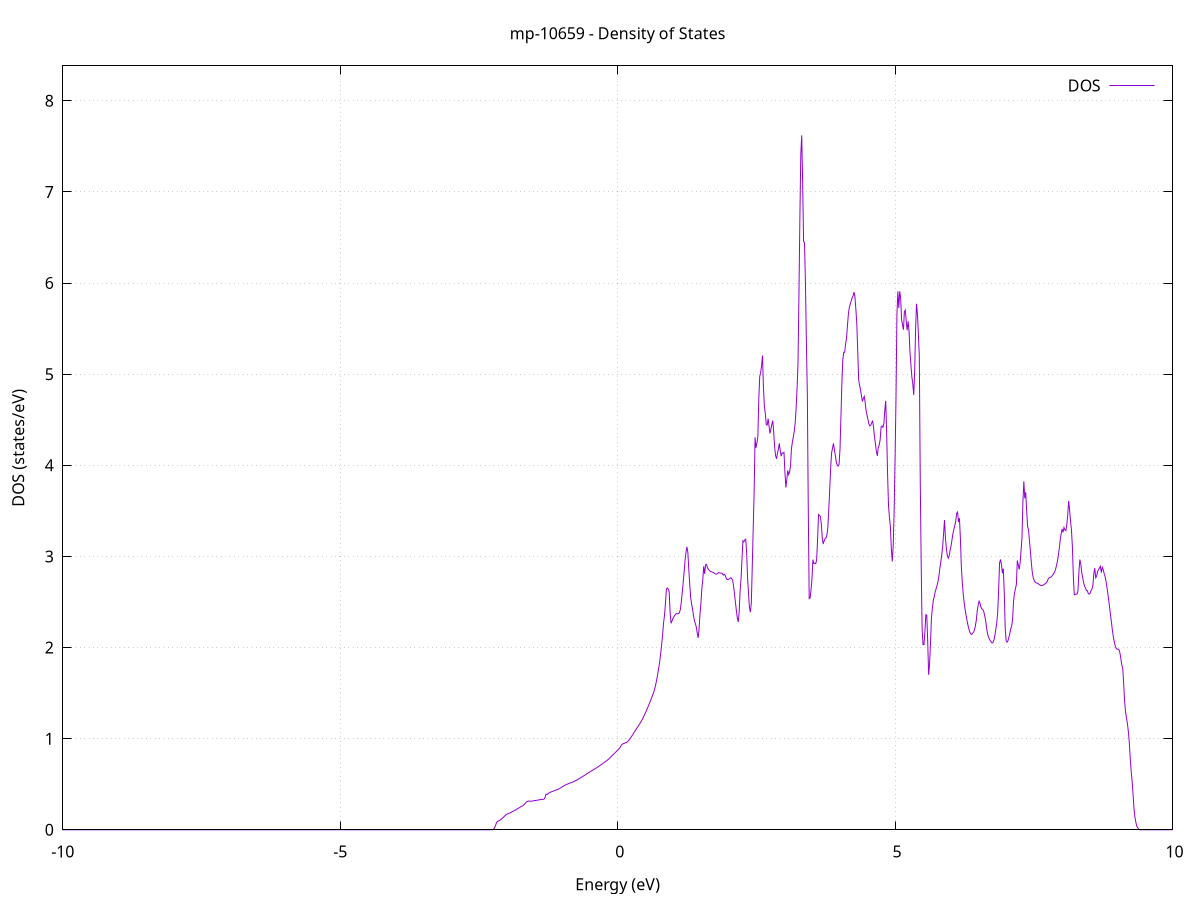 set title 'mp-10659 - Density of States'
set xlabel 'Energy (eV)'
set ylabel 'DOS (states/eV)'
set grid
set xrange [-10:10]
set yrange [0:8.383]
set xzeroaxis lt -1
set terminal png size 800,600
set output 'mp-10659_dos_gnuplot.png'
plot '-' using 1:2 with lines title 'DOS'
-22.704600 0.000000
-22.687700 0.000000
-22.670900 0.000000
-22.654100 0.000000
-22.637300 0.000000
-22.620400 0.000000
-22.603600 0.000000
-22.586800 0.000000
-22.570000 0.000000
-22.553200 0.000000
-22.536300 0.000000
-22.519500 0.000000
-22.502700 0.000000
-22.485900 0.000000
-22.469100 0.000000
-22.452200 0.000000
-22.435400 0.000000
-22.418600 0.000000
-22.401800 0.000000
-22.385000 0.000000
-22.368100 0.000000
-22.351300 0.000000
-22.334500 0.000000
-22.317700 0.000000
-22.300800 0.000000
-22.284000 0.000000
-22.267200 0.000000
-22.250400 0.000000
-22.233600 0.000000
-22.216700 0.000000
-22.199900 0.000000
-22.183100 0.000000
-22.166300 0.000000
-22.149500 0.000000
-22.132600 0.000000
-22.115800 0.000000
-22.099000 0.000000
-22.082200 0.000000
-22.065400 0.000000
-22.048500 0.000000
-22.031700 0.000000
-22.014900 0.000000
-21.998100 0.000000
-21.981200 0.000000
-21.964400 0.000000
-21.947600 0.000000
-21.930800 0.000000
-21.914000 0.000000
-21.897100 0.000000
-21.880300 0.000000
-21.863500 0.000000
-21.846700 0.000000
-21.829900 0.000000
-21.813000 0.000000
-21.796200 0.000000
-21.779400 0.000000
-21.762600 0.000000
-21.745800 0.000000
-21.728900 0.000000
-21.712100 0.000000
-21.695300 0.000000
-21.678500 0.000000
-21.661600 0.000000
-21.644800 0.000000
-21.628000 0.000000
-21.611200 0.000000
-21.594400 0.000000
-21.577500 0.000000
-21.560700 0.000000
-21.543900 0.000000
-21.527100 0.000000
-21.510300 0.000000
-21.493400 0.000000
-21.476600 0.000000
-21.459800 0.000000
-21.443000 0.000000
-21.426200 0.000000
-21.409300 0.000000
-21.392500 0.000000
-21.375700 0.000000
-21.358900 0.000000
-21.342000 0.000000
-21.325200 0.000000
-21.308400 0.000000
-21.291600 0.000000
-21.274800 0.000000
-21.257900 0.000000
-21.241100 0.000000
-21.224300 0.000000
-21.207500 0.000000
-21.190700 0.000000
-21.173800 0.357300
-21.157000 3.371600
-21.140200 6.702800
-21.123400 11.773200
-21.106600 17.689800
-21.089700 22.082100
-21.072900 28.448800
-21.056100 35.958400
-21.039300 38.670100
-21.022400 32.062000
-21.005600 21.307000
-20.988800 30.792800
-20.972000 21.198800
-20.955200 13.235800
-20.938300 9.719000
-20.921500 13.264800
-20.904700 16.177000
-20.887900 20.082300
-20.871100 20.169100
-20.854200 21.416100
-20.837400 24.095300
-20.820600 23.002900
-20.803800 25.932500
-20.787000 26.473100
-20.770100 38.583500
-20.753300 40.820900
-20.736500 37.355100
-20.719700 32.148700
-20.702900 40.746800
-20.686000 44.565400
-20.669200 52.755600
-20.652400 63.866700
-20.635600 56.797100
-20.618700 54.486300
-20.601900 40.207600
-20.585100 30.182500
-20.568300 20.357700
-20.551500 17.210800
-20.534600 7.708500
-20.517800 0.000200
-20.501000 0.000000
-20.484200 0.000000
-20.467400 0.000000
-20.450500 0.000000
-20.433700 0.000000
-20.416900 0.000000
-20.400100 0.000000
-20.383300 0.000000
-20.366400 0.000000
-20.349600 0.000000
-20.332800 0.000000
-20.316000 0.000000
-20.299100 0.000000
-20.282300 0.000000
-20.265500 0.000000
-20.248700 0.000000
-20.231900 0.000000
-20.215000 0.000000
-20.198200 0.000000
-20.181400 0.000000
-20.164600 0.000000
-20.147800 0.000000
-20.130900 0.000000
-20.114100 0.000000
-20.097300 0.000000
-20.080500 0.000000
-20.063700 0.000000
-20.046800 0.000000
-20.030000 0.000000
-20.013200 0.000000
-19.996400 0.000000
-19.979500 0.000000
-19.962700 0.000000
-19.945900 0.000000
-19.929100 0.000000
-19.912300 0.000000
-19.895400 0.000000
-19.878600 0.000000
-19.861800 0.000000
-19.845000 0.000000
-19.828200 0.000000
-19.811300 0.000000
-19.794500 0.000000
-19.777700 0.000000
-19.760900 0.000000
-19.744100 0.000000
-19.727200 0.000000
-19.710400 0.000000
-19.693600 0.000000
-19.676800 0.000000
-19.659900 0.000000
-19.643100 0.000000
-19.626300 0.000000
-19.609500 0.000000
-19.592700 0.000000
-19.575800 0.000000
-19.559000 0.000000
-19.542200 0.000000
-19.525400 0.000000
-19.508600 0.000000
-19.491700 0.000000
-19.474900 0.000000
-19.458100 0.000000
-19.441300 0.000000
-19.424500 0.000000
-19.407600 0.000000
-19.390800 0.000000
-19.374000 0.000000
-19.357200 0.000000
-19.340300 0.000000
-19.323500 0.000000
-19.306700 0.000000
-19.289900 0.000000
-19.273100 0.000000
-19.256200 0.000000
-19.239400 0.000000
-19.222600 0.000000
-19.205800 0.000000
-19.189000 0.000000
-19.172100 0.000000
-19.155300 0.000000
-19.138500 0.000000
-19.121700 0.000000
-19.104900 0.000000
-19.088000 0.000000
-19.071200 0.000000
-19.054400 0.000000
-19.037600 0.000000
-19.020700 0.000000
-19.003900 0.000000
-18.987100 0.000000
-18.970300 0.000000
-18.953500 0.000000
-18.936600 0.000000
-18.919800 0.000000
-18.903000 0.000000
-18.886200 0.000000
-18.869400 0.000000
-18.852500 0.000000
-18.835700 0.000000
-18.818900 0.000000
-18.802100 0.000000
-18.785300 0.000000
-18.768400 0.000000
-18.751600 0.000000
-18.734800 0.000000
-18.718000 0.000000
-18.701200 0.000000
-18.684300 0.000000
-18.667500 0.000000
-18.650700 0.000000
-18.633900 0.000000
-18.617000 0.000000
-18.600200 0.000000
-18.583400 0.000000
-18.566600 0.000000
-18.549800 0.000000
-18.532900 0.000000
-18.516100 0.000000
-18.499300 0.000000
-18.482500 0.000000
-18.465700 0.000000
-18.448800 0.000000
-18.432000 0.000000
-18.415200 0.000000
-18.398400 0.000000
-18.381600 0.000000
-18.364700 0.000000
-18.347900 0.000000
-18.331100 0.000000
-18.314300 0.000000
-18.297400 0.000000
-18.280600 0.000000
-18.263800 0.000000
-18.247000 0.000000
-18.230200 0.000000
-18.213300 0.000000
-18.196500 0.000000
-18.179700 0.000000
-18.162900 0.000000
-18.146100 0.000000
-18.129200 0.000000
-18.112400 0.000000
-18.095600 0.000000
-18.078800 0.000000
-18.062000 0.000000
-18.045100 0.000000
-18.028300 0.000000
-18.011500 0.000000
-17.994700 0.000000
-17.977800 0.000000
-17.961000 0.000000
-17.944200 0.000000
-17.927400 0.000000
-17.910600 0.000000
-17.893700 0.000000
-17.876900 0.000000
-17.860100 0.000000
-17.843300 0.000000
-17.826500 0.000000
-17.809600 0.000000
-17.792800 0.000000
-17.776000 0.000000
-17.759200 0.000000
-17.742400 0.000000
-17.725500 0.000000
-17.708700 0.000000
-17.691900 0.000000
-17.675100 0.000000
-17.658200 0.000000
-17.641400 0.000000
-17.624600 0.000000
-17.607800 0.000000
-17.591000 0.000000
-17.574100 0.000000
-17.557300 0.000000
-17.540500 0.000000
-17.523700 0.000000
-17.506900 0.000000
-17.490000 0.000000
-17.473200 0.000000
-17.456400 0.000000
-17.439600 0.000000
-17.422800 0.000000
-17.405900 0.000000
-17.389100 0.000000
-17.372300 0.000000
-17.355500 0.000000
-17.338600 0.000000
-17.321800 0.000000
-17.305000 0.000000
-17.288200 0.000000
-17.271400 0.000000
-17.254500 0.000000
-17.237700 0.000000
-17.220900 0.000000
-17.204100 0.000000
-17.187300 0.000000
-17.170400 0.000000
-17.153600 0.000000
-17.136800 0.000000
-17.120000 0.000000
-17.103200 0.000000
-17.086300 0.000000
-17.069500 0.000000
-17.052700 0.000000
-17.035900 0.000000
-17.019000 0.000000
-17.002200 0.000000
-16.985400 0.000000
-16.968600 0.000000
-16.951800 0.000000
-16.934900 0.000000
-16.918100 0.000000
-16.901300 0.000000
-16.884500 0.000000
-16.867700 0.000000
-16.850800 0.000000
-16.834000 0.000000
-16.817200 0.000000
-16.800400 0.000000
-16.783600 0.000000
-16.766700 0.000000
-16.749900 0.000000
-16.733100 0.000000
-16.716300 0.000000
-16.699500 0.000000
-16.682600 0.000000
-16.665800 0.000000
-16.649000 0.000000
-16.632200 0.000000
-16.615300 0.000000
-16.598500 0.000000
-16.581700 0.000000
-16.564900 0.000000
-16.548100 0.000000
-16.531200 0.000000
-16.514400 0.000000
-16.497600 0.000000
-16.480800 0.000000
-16.464000 0.000000
-16.447100 0.000000
-16.430300 0.000000
-16.413500 0.000000
-16.396700 0.000000
-16.379900 0.000000
-16.363000 0.000000
-16.346200 0.000000
-16.329400 0.000000
-16.312600 0.000000
-16.295700 0.000000
-16.278900 0.000000
-16.262100 0.000000
-16.245300 0.000000
-16.228500 0.000000
-16.211600 0.000000
-16.194800 0.000000
-16.178000 0.000000
-16.161200 0.000000
-16.144400 0.000000
-16.127500 0.000000
-16.110700 0.000000
-16.093900 0.000000
-16.077100 0.000000
-16.060300 0.000000
-16.043400 0.000000
-16.026600 0.000000
-16.009800 0.000000
-15.993000 0.000000
-15.976100 0.000000
-15.959300 0.000000
-15.942500 0.000000
-15.925700 0.000000
-15.908900 0.000000
-15.892000 0.000000
-15.875200 0.000000
-15.858400 0.000000
-15.841600 0.000000
-15.824800 0.000000
-15.807900 0.000000
-15.791100 0.000000
-15.774300 0.000000
-15.757500 0.000000
-15.740700 0.000000
-15.723800 0.000000
-15.707000 0.000000
-15.690200 0.000000
-15.673400 0.000000
-15.656500 0.000000
-15.639700 0.000000
-15.622900 0.000000
-15.606100 0.000000
-15.589300 0.000000
-15.572400 0.000000
-15.555600 0.000000
-15.538800 0.000000
-15.522000 0.000000
-15.505200 0.000000
-15.488300 0.000000
-15.471500 0.000000
-15.454700 0.000000
-15.437900 0.000000
-15.421100 0.000000
-15.404200 0.000000
-15.387400 0.000000
-15.370600 0.000000
-15.353800 0.000000
-15.336900 0.000000
-15.320100 0.000000
-15.303300 0.000000
-15.286500 0.000000
-15.269700 0.000000
-15.252800 0.000000
-15.236000 0.000000
-15.219200 0.000000
-15.202400 0.000000
-15.185600 0.000000
-15.168700 0.000000
-15.151900 0.000000
-15.135100 0.000000
-15.118300 0.000000
-15.101500 0.000000
-15.084600 0.000000
-15.067800 0.000000
-15.051000 0.000000
-15.034200 0.000000
-15.017300 0.000000
-15.000500 0.000000
-14.983700 0.000000
-14.966900 0.000000
-14.950100 0.000000
-14.933200 0.000000
-14.916400 0.000000
-14.899600 0.000000
-14.882800 0.000000
-14.866000 0.000000
-14.849100 0.000000
-14.832300 0.000000
-14.815500 0.000000
-14.798700 0.000000
-14.781900 0.000000
-14.765000 0.000000
-14.748200 0.000000
-14.731400 0.000000
-14.714600 0.000000
-14.697800 0.000000
-14.680900 0.000000
-14.664100 0.000000
-14.647300 0.000000
-14.630500 0.000000
-14.613600 0.000000
-14.596800 0.000000
-14.580000 0.000000
-14.563200 0.000000
-14.546400 0.000000
-14.529500 0.000000
-14.512700 0.000000
-14.495900 0.000000
-14.479100 0.000000
-14.462300 0.000000
-14.445400 0.000000
-14.428600 0.000000
-14.411800 0.000000
-14.395000 0.000000
-14.378200 0.000000
-14.361300 0.000000
-14.344500 0.000000
-14.327700 0.000000
-14.310900 0.000000
-14.294000 0.000000
-14.277200 0.000000
-14.260400 0.000000
-14.243600 0.000000
-14.226800 0.000000
-14.209900 0.000000
-14.193100 0.000000
-14.176300 0.000000
-14.159500 0.000000
-14.142700 0.000000
-14.125800 0.000000
-14.109000 0.000000
-14.092200 0.000000
-14.075400 0.000000
-14.058600 0.000000
-14.041700 0.000000
-14.024900 0.000000
-14.008100 0.000000
-13.991300 0.000000
-13.974400 0.000000
-13.957600 0.000000
-13.940800 0.000000
-13.924000 0.000000
-13.907200 0.000000
-13.890300 0.000000
-13.873500 0.000000
-13.856700 0.000000
-13.839900 0.000000
-13.823100 0.000000
-13.806200 0.000000
-13.789400 0.000000
-13.772600 0.000000
-13.755800 0.000000
-13.739000 0.000000
-13.722100 0.000000
-13.705300 0.000000
-13.688500 0.000000
-13.671700 0.000000
-13.654800 0.000000
-13.638000 0.000000
-13.621200 0.000000
-13.604400 0.000000
-13.587600 0.000000
-13.570700 0.000000
-13.553900 0.000000
-13.537100 0.000000
-13.520300 0.000000
-13.503500 0.000000
-13.486600 0.000000
-13.469800 0.000000
-13.453000 0.000000
-13.436200 0.000000
-13.419400 0.000000
-13.402500 0.000000
-13.385700 0.000000
-13.368900 0.000000
-13.352100 0.000000
-13.335200 0.000000
-13.318400 0.000000
-13.301600 0.000000
-13.284800 0.000000
-13.268000 0.000000
-13.251100 0.000000
-13.234300 0.000000
-13.217500 0.000000
-13.200700 0.000000
-13.183900 0.000000
-13.167000 0.000000
-13.150200 0.000000
-13.133400 0.000000
-13.116600 0.000000
-13.099800 0.000000
-13.082900 0.000000
-13.066100 0.000000
-13.049300 0.000000
-13.032500 0.000000
-13.015600 0.000000
-12.998800 0.000000
-12.982000 0.000000
-12.965200 0.000000
-12.948400 0.000000
-12.931500 0.000000
-12.914700 0.000000
-12.897900 0.000000
-12.881100 0.000000
-12.864300 0.000000
-12.847400 0.000000
-12.830600 0.000000
-12.813800 0.000000
-12.797000 0.000000
-12.780200 0.000000
-12.763300 0.000000
-12.746500 0.000000
-12.729700 0.000000
-12.712900 0.000000
-12.696100 0.000000
-12.679200 0.000000
-12.662400 0.000000
-12.645600 0.000000
-12.628800 0.000000
-12.611900 0.000000
-12.595100 0.000000
-12.578300 0.000000
-12.561500 0.000000
-12.544700 0.000000
-12.527800 0.000000
-12.511000 0.000000
-12.494200 0.000000
-12.477400 0.000000
-12.460600 0.000000
-12.443700 0.000000
-12.426900 0.000000
-12.410100 0.000000
-12.393300 0.000000
-12.376500 0.000000
-12.359600 0.000000
-12.342800 0.000000
-12.326000 0.000000
-12.309200 0.000000
-12.292300 0.000000
-12.275500 0.000000
-12.258700 0.000000
-12.241900 0.000000
-12.225100 0.000000
-12.208200 0.000000
-12.191400 0.000000
-12.174600 0.000000
-12.157800 0.000000
-12.141000 0.000000
-12.124100 0.000000
-12.107300 0.000000
-12.090500 0.000000
-12.073700 0.000000
-12.056900 0.000000
-12.040000 0.000000
-12.023200 0.000000
-12.006400 0.000000
-11.989600 0.000000
-11.972700 0.000000
-11.955900 0.000000
-11.939100 0.000000
-11.922300 0.000000
-11.905500 0.000000
-11.888600 0.000000
-11.871800 0.000000
-11.855000 0.000000
-11.838200 0.000000
-11.821400 0.000000
-11.804500 0.000000
-11.787700 0.000000
-11.770900 0.000000
-11.754100 0.000000
-11.737300 0.000000
-11.720400 0.000000
-11.703600 0.000000
-11.686800 0.000000
-11.670000 0.000000
-11.653100 0.000000
-11.636300 0.000000
-11.619500 0.000000
-11.602700 0.000000
-11.585900 0.000000
-11.569000 0.000000
-11.552200 0.000000
-11.535400 0.000000
-11.518600 0.000000
-11.501800 0.000000
-11.484900 0.000000
-11.468100 0.000000
-11.451300 0.000000
-11.434500 0.000000
-11.417700 0.000000
-11.400800 0.000000
-11.384000 0.000000
-11.367200 0.000000
-11.350400 0.000000
-11.333500 0.000000
-11.316700 0.000000
-11.299900 0.000000
-11.283100 0.000000
-11.266300 0.000000
-11.249400 0.000000
-11.232600 0.000000
-11.215800 0.000000
-11.199000 0.000000
-11.182200 0.000000
-11.165300 0.000000
-11.148500 0.000000
-11.131700 0.000000
-11.114900 0.000000
-11.098100 0.000000
-11.081200 0.000000
-11.064400 0.000000
-11.047600 0.000000
-11.030800 0.000000
-11.013900 0.000000
-10.997100 0.000000
-10.980300 0.000000
-10.963500 0.000000
-10.946700 0.000000
-10.929800 0.000000
-10.913000 0.000000
-10.896200 0.000000
-10.879400 0.000000
-10.862600 0.000000
-10.845700 0.000000
-10.828900 0.000000
-10.812100 0.000000
-10.795300 0.000000
-10.778500 0.000000
-10.761600 0.000000
-10.744800 0.000000
-10.728000 0.000000
-10.711200 0.000000
-10.694400 0.000000
-10.677500 0.000000
-10.660700 0.000000
-10.643900 0.000000
-10.627100 0.000000
-10.610200 0.000000
-10.593400 0.000000
-10.576600 0.000000
-10.559800 0.000000
-10.543000 0.000000
-10.526100 0.000000
-10.509300 0.000000
-10.492500 0.000000
-10.475700 0.000000
-10.458900 0.000000
-10.442000 0.000000
-10.425200 0.000000
-10.408400 0.000000
-10.391600 0.000000
-10.374800 0.000000
-10.357900 0.000000
-10.341100 0.000000
-10.324300 0.000000
-10.307500 0.000000
-10.290600 0.000000
-10.273800 0.000000
-10.257000 0.000000
-10.240200 0.000000
-10.223400 0.000000
-10.206500 0.000000
-10.189700 0.000000
-10.172900 0.000000
-10.156100 0.000000
-10.139300 0.000000
-10.122400 0.000000
-10.105600 0.000000
-10.088800 0.000000
-10.072000 0.000000
-10.055200 0.000000
-10.038300 0.000000
-10.021500 0.000000
-10.004700 0.000000
-9.987900 0.000000
-9.971000 0.000000
-9.954200 0.000000
-9.937400 0.000000
-9.920600 0.000000
-9.903800 0.000000
-9.886900 0.000000
-9.870100 0.000000
-9.853300 0.000000
-9.836500 0.000000
-9.819700 0.000000
-9.802800 0.000000
-9.786000 0.000000
-9.769200 0.000000
-9.752400 0.000000
-9.735600 0.000000
-9.718700 0.000000
-9.701900 0.000000
-9.685100 0.000000
-9.668300 0.000000
-9.651400 0.000000
-9.634600 0.000000
-9.617800 0.000000
-9.601000 0.000000
-9.584200 0.000000
-9.567300 0.000000
-9.550500 0.000000
-9.533700 0.000000
-9.516900 0.000000
-9.500100 0.000000
-9.483200 0.000000
-9.466400 0.000000
-9.449600 0.000000
-9.432800 0.000000
-9.416000 0.000000
-9.399100 0.000000
-9.382300 0.000000
-9.365500 0.000000
-9.348700 0.000000
-9.331800 0.000000
-9.315000 0.000000
-9.298200 0.000000
-9.281400 0.000000
-9.264600 0.000000
-9.247700 0.000000
-9.230900 0.000000
-9.214100 0.000000
-9.197300 0.000000
-9.180500 0.000000
-9.163600 0.000000
-9.146800 0.000000
-9.130000 0.000000
-9.113200 0.000000
-9.096400 0.000000
-9.079500 0.000000
-9.062700 0.000000
-9.045900 0.000000
-9.029100 0.000000
-9.012200 0.000000
-8.995400 0.000000
-8.978600 0.000000
-8.961800 0.000000
-8.945000 0.000000
-8.928100 0.000000
-8.911300 0.000000
-8.894500 0.000000
-8.877700 0.000000
-8.860900 0.000000
-8.844000 0.000000
-8.827200 0.000000
-8.810400 0.000000
-8.793600 0.000000
-8.776800 0.000000
-8.759900 0.000000
-8.743100 0.000000
-8.726300 0.000000
-8.709500 0.000000
-8.692700 0.000000
-8.675800 0.000000
-8.659000 0.000000
-8.642200 0.000000
-8.625400 0.000000
-8.608500 0.000000
-8.591700 0.000000
-8.574900 0.000000
-8.558100 0.000000
-8.541300 0.000000
-8.524400 0.000000
-8.507600 0.000000
-8.490800 0.000000
-8.474000 0.000000
-8.457200 0.000000
-8.440300 0.000000
-8.423500 0.000000
-8.406700 0.000000
-8.389900 0.000000
-8.373100 0.000000
-8.356200 0.000000
-8.339400 0.000000
-8.322600 0.000000
-8.305800 0.000000
-8.288900 0.000000
-8.272100 0.000000
-8.255300 0.000000
-8.238500 0.000000
-8.221700 0.000000
-8.204800 0.000000
-8.188000 0.000000
-8.171200 0.000000
-8.154400 0.000000
-8.137600 0.000000
-8.120700 0.000000
-8.103900 0.000000
-8.087100 0.000000
-8.070300 0.000000
-8.053500 0.000000
-8.036600 0.000000
-8.019800 0.000000
-8.003000 0.000000
-7.986200 0.000000
-7.969300 0.000000
-7.952500 0.000000
-7.935700 0.000000
-7.918900 0.000000
-7.902100 0.000000
-7.885200 0.000000
-7.868400 0.000000
-7.851600 0.000000
-7.834800 0.000000
-7.818000 0.000000
-7.801100 0.000000
-7.784300 0.000000
-7.767500 0.000000
-7.750700 0.000000
-7.733900 0.000000
-7.717000 0.000000
-7.700200 0.000000
-7.683400 0.000000
-7.666600 0.000000
-7.649700 0.000000
-7.632900 0.000000
-7.616100 0.000000
-7.599300 0.000000
-7.582500 0.000000
-7.565600 0.000000
-7.548800 0.000000
-7.532000 0.000000
-7.515200 0.000000
-7.498400 0.000000
-7.481500 0.000000
-7.464700 0.000000
-7.447900 0.000000
-7.431100 0.000000
-7.414300 0.000000
-7.397400 0.000000
-7.380600 0.000000
-7.363800 0.000000
-7.347000 0.000000
-7.330100 0.000000
-7.313300 0.000000
-7.296500 0.000000
-7.279700 0.000000
-7.262900 0.000000
-7.246000 0.000000
-7.229200 0.000000
-7.212400 0.000000
-7.195600 0.000000
-7.178800 0.000000
-7.161900 0.000000
-7.145100 0.000000
-7.128300 0.000000
-7.111500 0.000000
-7.094700 0.000000
-7.077800 0.000000
-7.061000 0.000000
-7.044200 0.000000
-7.027400 0.000000
-7.010500 0.000000
-6.993700 0.000000
-6.976900 0.000000
-6.960100 0.000000
-6.943300 0.000000
-6.926400 0.000000
-6.909600 0.000000
-6.892800 0.000000
-6.876000 0.000000
-6.859200 0.000000
-6.842300 0.000000
-6.825500 0.000000
-6.808700 0.000000
-6.791900 0.000000
-6.775100 0.000000
-6.758200 0.000000
-6.741400 0.000000
-6.724600 0.000000
-6.707800 0.000000
-6.691000 0.000000
-6.674100 0.000000
-6.657300 0.000000
-6.640500 0.000000
-6.623700 0.000000
-6.606800 0.000000
-6.590000 0.000000
-6.573200 0.000000
-6.556400 0.000000
-6.539600 0.000000
-6.522700 0.000000
-6.505900 0.000000
-6.489100 0.000000
-6.472300 0.000000
-6.455500 0.000000
-6.438600 0.000000
-6.421800 0.000000
-6.405000 0.000000
-6.388200 0.000000
-6.371400 0.000000
-6.354500 0.000000
-6.337700 0.000000
-6.320900 0.000000
-6.304100 0.000000
-6.287200 0.000000
-6.270400 0.000000
-6.253600 0.000000
-6.236800 0.000000
-6.220000 0.000000
-6.203100 0.000000
-6.186300 0.000000
-6.169500 0.000000
-6.152700 0.000000
-6.135900 0.000000
-6.119000 0.000000
-6.102200 0.000000
-6.085400 0.000000
-6.068600 0.000000
-6.051800 0.000000
-6.034900 0.000000
-6.018100 0.000000
-6.001300 0.000000
-5.984500 0.000000
-5.967600 0.000000
-5.950800 0.000000
-5.934000 0.000000
-5.917200 0.000000
-5.900400 0.000000
-5.883500 0.000000
-5.866700 0.000000
-5.849900 0.000000
-5.833100 0.000000
-5.816300 0.000000
-5.799400 0.000000
-5.782600 0.000000
-5.765800 0.000000
-5.749000 0.000000
-5.732200 0.000000
-5.715300 0.000000
-5.698500 0.000000
-5.681700 0.000000
-5.664900 0.000000
-5.648000 0.000000
-5.631200 0.000000
-5.614400 0.000000
-5.597600 0.000000
-5.580800 0.000000
-5.563900 0.000000
-5.547100 0.000000
-5.530300 0.000000
-5.513500 0.000000
-5.496700 0.000000
-5.479800 0.000000
-5.463000 0.000000
-5.446200 0.000000
-5.429400 0.000000
-5.412600 0.000000
-5.395700 0.000000
-5.378900 0.000000
-5.362100 0.000000
-5.345300 0.000000
-5.328400 0.000000
-5.311600 0.000000
-5.294800 0.000000
-5.278000 0.000000
-5.261200 0.000000
-5.244300 0.000000
-5.227500 0.000000
-5.210700 0.000000
-5.193900 0.000000
-5.177100 0.000000
-5.160200 0.000000
-5.143400 0.000000
-5.126600 0.000000
-5.109800 0.000000
-5.093000 0.000000
-5.076100 0.000000
-5.059300 0.000000
-5.042500 0.000000
-5.025700 0.000000
-5.008800 0.000000
-4.992000 0.000000
-4.975200 0.000000
-4.958400 0.000000
-4.941600 0.000000
-4.924700 0.000000
-4.907900 0.000000
-4.891100 0.000000
-4.874300 0.000000
-4.857500 0.000000
-4.840600 0.000000
-4.823800 0.000000
-4.807000 0.000000
-4.790200 0.000000
-4.773400 0.000000
-4.756500 0.000000
-4.739700 0.000000
-4.722900 0.000000
-4.706100 0.000000
-4.689300 0.000000
-4.672400 0.000000
-4.655600 0.000000
-4.638800 0.000000
-4.622000 0.000000
-4.605100 0.000000
-4.588300 0.000000
-4.571500 0.000000
-4.554700 0.000000
-4.537900 0.000000
-4.521000 0.000000
-4.504200 0.000000
-4.487400 0.000000
-4.470600 0.000000
-4.453800 0.000000
-4.436900 0.000000
-4.420100 0.000000
-4.403300 0.000000
-4.386500 0.000000
-4.369700 0.000000
-4.352800 0.000000
-4.336000 0.000000
-4.319200 0.000000
-4.302400 0.000000
-4.285500 0.000000
-4.268700 0.000000
-4.251900 0.000000
-4.235100 0.000000
-4.218300 0.000000
-4.201400 0.000000
-4.184600 0.000000
-4.167800 0.000000
-4.151000 0.000000
-4.134200 0.000000
-4.117300 0.000000
-4.100500 0.000000
-4.083700 0.000000
-4.066900 0.000000
-4.050100 0.000000
-4.033200 0.000000
-4.016400 0.000000
-3.999600 0.000000
-3.982800 0.000000
-3.965900 0.000000
-3.949100 0.000000
-3.932300 0.000000
-3.915500 0.000000
-3.898700 0.000000
-3.881800 0.000000
-3.865000 0.000000
-3.848200 0.000000
-3.831400 0.000000
-3.814600 0.000000
-3.797700 0.000000
-3.780900 0.000000
-3.764100 0.000000
-3.747300 0.000000
-3.730500 0.000000
-3.713600 0.000000
-3.696800 0.000000
-3.680000 0.000000
-3.663200 0.000000
-3.646300 0.000000
-3.629500 0.000000
-3.612700 0.000000
-3.595900 0.000000
-3.579100 0.000000
-3.562200 0.000000
-3.545400 0.000000
-3.528600 0.000000
-3.511800 0.000000
-3.495000 0.000000
-3.478100 0.000000
-3.461300 0.000000
-3.444500 0.000000
-3.427700 0.000000
-3.410900 0.000000
-3.394000 0.000000
-3.377200 0.000000
-3.360400 0.000000
-3.343600 0.000000
-3.326700 0.000000
-3.309900 0.000000
-3.293100 0.000000
-3.276300 0.000000
-3.259500 0.000000
-3.242600 0.000000
-3.225800 0.000000
-3.209000 0.000000
-3.192200 0.000000
-3.175400 0.000000
-3.158500 0.000000
-3.141700 0.000000
-3.124900 0.000000
-3.108100 0.000000
-3.091300 0.000000
-3.074400 0.000000
-3.057600 0.000000
-3.040800 0.000000
-3.024000 0.000000
-3.007100 0.000000
-2.990300 0.000000
-2.973500 0.000000
-2.956700 0.000000
-2.939900 0.000000
-2.923000 0.000000
-2.906200 0.000000
-2.889400 0.000000
-2.872600 0.000000
-2.855800 0.000000
-2.838900 0.000000
-2.822100 0.000000
-2.805300 0.000000
-2.788500 0.000000
-2.771700 0.000000
-2.754800 0.000000
-2.738000 0.000000
-2.721200 0.000000
-2.704400 0.000000
-2.687600 0.000000
-2.670700 0.000000
-2.653900 0.000000
-2.637100 0.000000
-2.620300 0.000000
-2.603400 0.000000
-2.586600 0.000000
-2.569800 0.000000
-2.553000 0.000000
-2.536200 0.000000
-2.519300 0.000000
-2.502500 0.000000
-2.485700 0.000000
-2.468900 0.000000
-2.452100 0.000000
-2.435200 0.000000
-2.418400 0.000000
-2.401600 0.000000
-2.384800 0.000000
-2.368000 0.000000
-2.351100 0.000000
-2.334300 0.000000
-2.317500 0.000000
-2.300700 0.000000
-2.283800 0.000000
-2.267000 0.000000
-2.250200 0.000400
-2.233400 0.007500
-2.216600 0.023400
-2.199700 0.048300
-2.182900 0.079500
-2.166100 0.092000
-2.149300 0.096600
-2.132500 0.100400
-2.115600 0.107900
-2.098800 0.116200
-2.082000 0.125200
-2.065200 0.134300
-2.048400 0.143700
-2.031500 0.153300
-2.014700 0.162900
-1.997900 0.170500
-1.981100 0.175600
-1.964200 0.179500
-1.947400 0.183600
-1.930600 0.188300
-1.913800 0.193700
-1.897000 0.199200
-1.880100 0.204400
-1.863300 0.209800
-1.846500 0.215600
-1.829700 0.221500
-1.812900 0.227600
-1.796000 0.233800
-1.779200 0.240100
-1.762400 0.246500
-1.745600 0.253100
-1.728800 0.259000
-1.711900 0.263100
-1.695100 0.269500
-1.678300 0.282100
-1.661500 0.294400
-1.644600 0.304100
-1.627800 0.310900
-1.611000 0.314600
-1.594200 0.315400
-1.577400 0.313400
-1.560500 0.313500
-1.543700 0.314800
-1.526900 0.316800
-1.510100 0.319000
-1.493300 0.320700
-1.476400 0.322000
-1.459600 0.323800
-1.442800 0.325600
-1.426000 0.327300
-1.409200 0.329000
-1.392300 0.330700
-1.375500 0.332100
-1.358700 0.333100
-1.341900 0.334000
-1.325000 0.336700
-1.308200 0.354700
-1.291400 0.391200
-1.274600 0.386700
-1.257800 0.395200
-1.240900 0.402500
-1.224100 0.408600
-1.207300 0.413400
-1.190500 0.417300
-1.173700 0.421100
-1.156800 0.425100
-1.140000 0.429100
-1.123200 0.433000
-1.106400 0.436700
-1.089600 0.439800
-1.072700 0.444300
-1.055900 0.449800
-1.039100 0.455800
-1.022300 0.462100
-1.005400 0.468800
-0.988600 0.475300
-0.971800 0.481400
-0.955000 0.487200
-0.938200 0.492400
-0.921300 0.496800
-0.904500 0.501100
-0.887700 0.505600
-0.870900 0.509900
-0.854100 0.513800
-0.837200 0.517300
-0.820400 0.520500
-0.803600 0.524500
-0.786800 0.529600
-0.770000 0.534900
-0.753100 0.540400
-0.736300 0.546100
-0.719500 0.551900
-0.702700 0.557800
-0.685900 0.563800
-0.669000 0.569900
-0.652200 0.576100
-0.635400 0.582500
-0.618600 0.588900
-0.601700 0.595300
-0.584900 0.601900
-0.568100 0.608600
-0.551300 0.615200
-0.534500 0.621700
-0.517600 0.628300
-0.500800 0.635000
-0.484000 0.641400
-0.467200 0.647100
-0.450400 0.653000
-0.433500 0.659500
-0.416700 0.665800
-0.399900 0.672200
-0.383100 0.678700
-0.366300 0.685400
-0.349400 0.692200
-0.332600 0.699200
-0.315800 0.706300
-0.299000 0.713400
-0.282100 0.720600
-0.265300 0.727800
-0.248500 0.735100
-0.231700 0.742600
-0.214900 0.750200
-0.198000 0.757900
-0.181200 0.766100
-0.164400 0.774900
-0.147600 0.784700
-0.130800 0.795100
-0.113900 0.805100
-0.097100 0.814800
-0.080300 0.824700
-0.063500 0.834800
-0.046700 0.845000
-0.029800 0.855400
-0.013000 0.865700
0.003800 0.876500
0.020600 0.887500
0.037500 0.898600
0.054300 0.913500
0.071100 0.931600
0.087900 0.941600
0.104700 0.945400
0.121600 0.948200
0.138400 0.956300
0.155200 0.954300
0.172000 0.962800
0.188800 0.973600
0.205700 0.985800
0.222500 0.999200
0.239300 1.014000
0.256100 1.029400
0.272900 1.045300
0.289800 1.061800
0.306600 1.077900
0.323400 1.093600
0.340200 1.109100
0.357100 1.124100
0.373900 1.139500
0.390700 1.155800
0.407500 1.172700
0.424300 1.190300
0.441200 1.208500
0.458000 1.228800
0.474800 1.249900
0.491600 1.271800
0.508400 1.294300
0.525300 1.317900
0.542100 1.342000
0.558900 1.366300
0.575700 1.391300
0.592500 1.417000
0.609400 1.443100
0.626200 1.469900
0.643000 1.497400
0.659800 1.527900
0.676700 1.567700
0.693500 1.614900
0.710300 1.668400
0.727100 1.726200
0.743900 1.787900
0.760800 1.858100
0.777600 1.946900
0.794400 2.040200
0.811200 2.146800
0.828000 2.271700
0.844900 2.355500
0.861700 2.484500
0.878500 2.639100
0.895300 2.654300
0.912100 2.641000
0.929000 2.611300
0.945800 2.383800
0.962600 2.265400
0.979400 2.290000
0.996300 2.318100
1.013100 2.338000
1.029900 2.354500
1.046700 2.368100
1.063500 2.372700
1.080400 2.369000
1.097200 2.372200
1.114000 2.383800
1.130800 2.419200
1.147600 2.499900
1.164500 2.603000
1.181300 2.711500
1.198100 2.832500
1.214900 2.954100
1.231700 3.046200
1.248600 3.104900
1.265400 3.043800
1.282200 2.857200
1.299000 2.697400
1.315800 2.549700
1.332700 2.478800
1.349500 2.422400
1.366300 2.357200
1.383100 2.295200
1.400000 2.265000
1.416800 2.226500
1.433600 2.161400
1.450400 2.105300
1.467200 2.203900
1.484100 2.366000
1.500900 2.486600
1.517700 2.647900
1.534500 2.743200
1.551300 2.891800
1.568200 2.808400
1.585000 2.907600
1.601800 2.911700
1.618600 2.873600
1.635400 2.857800
1.652300 2.846200
1.669100 2.836600
1.685900 2.832100
1.702700 2.828400
1.719600 2.824700
1.736400 2.818700
1.753200 2.811300
1.770000 2.805600
1.786800 2.805500
1.803700 2.815200
1.820500 2.822300
1.837300 2.819200
1.854100 2.816500
1.870900 2.816700
1.887800 2.813000
1.904600 2.794100
1.921400 2.803800
1.938200 2.793800
1.955000 2.762400
1.971900 2.745800
1.988700 2.746700
2.005500 2.751400
2.022300 2.756700
2.039200 2.766700
2.056000 2.756400
2.072800 2.738100
2.089600 2.673200
2.106400 2.588700
2.123300 2.491400
2.140100 2.404600
2.156900 2.325700
2.173700 2.281100
2.190500 2.388000
2.207400 2.625500
2.224200 2.754700
2.241000 2.968500
2.257800 3.171000
2.274600 3.159900
2.291500 3.180900
2.308300 3.187900
2.325100 3.044000
2.341900 2.758800
2.358800 2.593300
2.375600 2.438400
2.392400 2.388700
2.409200 2.489300
2.426000 2.881600
2.442900 3.295500
2.459700 3.699900
2.476500 4.306100
2.493300 4.191200
2.510100 4.243100
2.527000 4.312600
2.543800 4.724900
2.560600 4.973700
2.577400 5.018600
2.594200 5.092500
2.611100 5.204000
2.627900 4.851200
2.644700 4.642700
2.661500 4.569500
2.678400 4.444900
2.695200 4.441200
2.712000 4.511800
2.728800 4.429200
2.745600 4.349100
2.762500 4.398600
2.779300 4.450600
2.796100 4.490000
2.812900 4.360900
2.829700 4.196700
2.846600 4.106600
2.863400 4.070700
2.880200 4.130600
2.897000 4.178800
2.913800 4.240900
2.930700 4.158000
2.947500 4.100000
2.964300 4.134400
2.981100 4.132900
2.998000 4.141900
3.014800 3.922200
3.031600 3.757100
3.048400 3.841800
3.065200 3.943500
3.082100 3.898300
3.098900 3.927900
3.115700 3.992000
3.132500 4.182900
3.149300 4.254200
3.166200 4.311500
3.183000 4.372100
3.199800 4.463200
3.216600 4.623700
3.233400 4.843700
3.250300 5.108400
3.267100 5.855600
3.283900 6.689000
3.300700 7.408100
3.317500 7.620900
3.334400 7.098100
3.351200 6.456600
3.368000 6.441600
3.384800 5.996700
3.401700 5.350000
3.418500 4.798400
3.435300 3.548200
3.452100 2.536900
3.468900 2.544500
3.485800 2.638300
3.502600 2.759100
3.519400 2.964600
3.536200 2.922400
3.553000 2.923700
3.569900 2.919600
3.586700 2.964000
3.603500 3.182600
3.620300 3.458600
3.637100 3.448700
3.654000 3.439800
3.670800 3.356500
3.687600 3.200600
3.704400 3.135800
3.721300 3.170200
3.738100 3.194000
3.754900 3.200800
3.771700 3.232900
3.788500 3.319700
3.805400 3.521100
3.822200 3.735600
3.839000 3.960900
3.855800 4.137400
3.872600 4.187000
3.889500 4.240500
3.906300 4.167800
3.923100 4.113100
3.939900 4.037200
3.956700 4.002400
3.973600 3.991600
3.990400 4.008200
4.007200 4.171900
4.024000 4.527300
4.040900 4.889200
4.057700 5.157700
4.074500 5.240100
4.091300 5.239200
4.108100 5.329500
4.125000 5.394800
4.141800 5.533600
4.158600 5.658300
4.175400 5.732500
4.192200 5.769000
4.209100 5.803800
4.225900 5.838600
4.242700 5.856400
4.259500 5.900200
4.276300 5.852200
4.293200 5.715500
4.310000 5.552400
4.326800 5.253800
4.343600 4.942300
4.360500 4.874000
4.377300 4.830800
4.394100 4.762400
4.410900 4.700600
4.427700 4.732200
4.444600 4.755600
4.461400 4.687400
4.478200 4.599800
4.495000 4.548600
4.511800 4.501200
4.528700 4.454100
4.545500 4.432400
4.562300 4.439700
4.579100 4.465000
4.595900 4.489800
4.612800 4.412300
4.629600 4.309800
4.646400 4.231400
4.663200 4.153400
4.680100 4.101800
4.696900 4.196200
4.713700 4.221800
4.730500 4.277500
4.747300 4.418900
4.764200 4.431100
4.781000 4.415700
4.797800 4.459600
4.814600 4.601900
4.831400 4.707500
4.848300 4.352800
4.865100 3.898200
4.881900 3.559000
4.898700 3.425800
4.915500 3.328100
4.932400 3.083700
4.949200 2.944200
4.966000 3.112400
4.982800 3.486000
4.999700 4.064200
5.016500 4.726100
5.033300 5.649900
5.050100 5.907600
5.066900 5.726900
5.083800 5.909100
5.100600 5.836100
5.117400 5.598100
5.134200 5.540400
5.151000 5.487400
5.167900 5.683900
5.184700 5.703500
5.201500 5.580000
5.218300 5.482200
5.235100 5.580700
5.252000 5.469400
5.268800 5.237800
5.285600 5.102200
5.302400 4.969300
5.319200 4.895700
5.336100 4.770600
5.352900 5.030100
5.369700 5.487200
5.386500 5.772400
5.403400 5.658700
5.420200 5.438500
5.437000 5.191500
5.453800 3.830500
5.470600 2.927100
5.487500 2.197200
5.504300 2.032700
5.521100 2.031200
5.537900 2.175800
5.554700 2.359500
5.571600 2.355000
5.588400 2.058100
5.605200 1.700100
5.622000 1.827800
5.638800 2.052500
5.655700 2.326800
5.672500 2.430400
5.689300 2.516500
5.706100 2.561300
5.723000 2.610900
5.739800 2.646100
5.756600 2.680300
5.773400 2.721400
5.790200 2.785400
5.807100 2.869900
5.823900 2.939800
5.840700 3.014100
5.857500 3.103500
5.874300 3.249800
5.891200 3.398700
5.908000 3.199300
5.924800 3.086500
5.941600 3.009700
5.958400 2.981600
5.975300 3.006700
5.992100 3.069000
6.008900 3.114000
6.025700 3.182100
6.042600 3.249900
6.059400 3.295400
6.076200 3.338200
6.093000 3.385200
6.109800 3.472300
6.126700 3.486900
6.143500 3.377200
6.160300 3.418600
6.177100 3.201300
6.193900 2.897500
6.210800 2.719900
6.227600 2.591200
6.244400 2.496500
6.261200 2.421100
6.278000 2.359500
6.294900 2.302800
6.311700 2.251200
6.328500 2.206800
6.345300 2.172300
6.362200 2.149700
6.379000 2.144000
6.395800 2.154800
6.412600 2.167000
6.429400 2.189200
6.446300 2.233600
6.463100 2.295900
6.479900 2.397300
6.496700 2.462200
6.513500 2.508200
6.530400 2.487500
6.547200 2.444300
6.564000 2.423500
6.580800 2.416100
6.597600 2.395800
6.614500 2.353100
6.631300 2.300200
6.648100 2.220400
6.664900 2.155800
6.681800 2.118000
6.698600 2.094800
6.715400 2.076500
6.732200 2.060100
6.749000 2.049500
6.765900 2.056000
6.782700 2.083800
6.799500 2.135900
6.816300 2.201100
6.833100 2.273400
6.850000 2.388800
6.866800 2.638700
6.883600 2.929000
6.900400 2.965700
6.917200 2.910300
6.934100 2.815800
6.950900 2.866400
6.967700 2.606500
6.984500 2.219800
7.001300 2.074400
7.018200 2.058600
7.035000 2.075200
7.051800 2.112700
7.068600 2.158700
7.085500 2.205500
7.102300 2.240500
7.119100 2.318100
7.135900 2.512800
7.152700 2.597600
7.169600 2.645600
7.186400 2.692800
7.203200 2.955500
7.220000 2.907800
7.236800 2.856700
7.253700 2.927900
7.270500 3.064600
7.287300 3.203500
7.304100 3.598400
7.320900 3.823300
7.337800 3.637900
7.354600 3.703700
7.371400 3.502200
7.388200 3.331000
7.405100 3.289600
7.421900 3.174200
7.438700 3.059600
7.455500 2.931800
7.472300 2.828100
7.489200 2.768100
7.506000 2.737900
7.522800 2.717800
7.539600 2.710200
7.556400 2.707500
7.573300 2.702900
7.590100 2.695700
7.606900 2.688100
7.623700 2.682700
7.640500 2.680400
7.657400 2.682000
7.674200 2.687300
7.691000 2.694400
7.707800 2.700900
7.724700 2.709300
7.741500 2.723000
7.758300 2.751900
7.775100 2.763700
7.791900 2.768300
7.808800 2.772500
7.825600 2.783100
7.842400 2.796700
7.859200 2.811800
7.876000 2.829600
7.892900 2.858900
7.909700 2.902000
7.926500 2.947900
7.943300 3.011500
7.960100 3.090100
7.977000 3.183000
7.993800 3.251000
8.010600 3.301200
8.027400 3.264300
8.044300 3.316900
8.061100 3.290700
8.077900 3.282800
8.094700 3.346100
8.111500 3.454600
8.128400 3.609900
8.145200 3.508300
8.162000 3.388700
8.178800 3.292500
8.195600 3.110000
8.212500 2.789100
8.229300 2.580100
8.246100 2.580800
8.262900 2.587900
8.279700 2.587400
8.296600 2.623800
8.313400 2.831600
8.330200 2.965600
8.347000 2.918300
8.363900 2.825100
8.380700 2.769300
8.397500 2.713200
8.414300 2.675200
8.431100 2.652800
8.448000 2.625700
8.464800 2.623700
8.481600 2.593400
8.498400 2.585300
8.515200 2.595200
8.532100 2.624500
8.548900 2.642300
8.565700 2.683300
8.582500 2.812400
8.599300 2.870900
8.616200 2.765600
8.633000 2.784400
8.649800 2.833000
8.666600 2.855400
8.683500 2.872100
8.700300 2.891100
8.717100 2.822000
8.733900 2.879900
8.750700 2.854500
8.767600 2.813800
8.784400 2.780100
8.801200 2.730700
8.818000 2.664400
8.834800 2.590800
8.851700 2.512200
8.868500 2.429800
8.885300 2.345900
8.902100 2.264400
8.918900 2.178800
8.935800 2.110100
8.952600 2.059000
8.969400 2.014700
8.986200 1.989300
9.003000 1.980700
9.019900 1.983800
9.036700 1.973300
9.053500 1.937000
9.070300 1.875300
9.087200 1.803100
9.104000 1.769900
9.120800 1.591800
9.137600 1.402500
9.154400 1.293300
9.171300 1.225200
9.188100 1.160000
9.204900 1.075800
9.221700 0.956100
9.238500 0.782400
9.255400 0.641800
9.272200 0.535100
9.289000 0.390200
9.305800 0.235200
9.322600 0.139000
9.339500 0.083000
9.356300 0.038700
9.373100 0.022200
9.389900 0.007700
9.406800 0.000000
9.423600 0.000000
9.440400 0.000000
9.457200 0.000000
9.474000 0.000000
9.490900 0.000000
9.507700 0.000000
9.524500 0.000000
9.541300 0.000000
9.558100 0.000000
9.575000 0.000000
9.591800 0.000000
9.608600 0.000000
9.625400 0.000000
9.642200 0.000000
9.659100 0.000000
9.675900 0.000000
9.692700 0.000000
9.709500 0.000000
9.726400 0.000000
9.743200 0.000000
9.760000 0.000000
9.776800 0.000000
9.793600 0.000000
9.810500 0.000000
9.827300 0.000000
9.844100 0.000000
9.860900 0.000000
9.877700 0.000000
9.894600 0.000000
9.911400 0.000000
9.928200 0.000000
9.945000 0.000000
9.961800 0.000000
9.978700 0.000000
9.995500 0.000000
10.012300 0.000000
10.029100 0.000000
10.046000 0.000000
10.062800 0.000000
10.079600 0.000000
10.096400 0.000000
10.113200 0.000000
10.130100 0.000000
10.146900 0.000000
10.163700 0.000000
10.180500 0.000000
10.197300 0.000000
10.214200 0.000000
10.231000 0.000000
10.247800 0.000000
10.264600 0.000000
10.281400 0.000000
10.298300 0.000000
10.315100 0.000000
10.331900 0.000000
10.348700 0.000000
10.365600 0.000000
10.382400 0.000000
10.399200 0.000000
10.416000 0.000000
10.432800 0.000000
10.449700 0.000000
10.466500 0.000000
10.483300 0.000000
10.500100 0.000000
10.516900 0.000000
10.533800 0.000000
10.550600 0.000000
10.567400 0.000000
10.584200 0.000000
10.601000 0.000000
10.617900 0.000000
10.634700 0.000000
10.651500 0.000000
10.668300 0.000000
10.685200 0.000000
10.702000 0.000000
10.718800 0.000000
10.735600 0.000000
10.752400 0.000000
10.769300 0.000000
10.786100 0.000000
10.802900 0.000000
10.819700 0.000000
10.836500 0.000000
10.853400 0.000000
10.870200 0.000000
10.887000 0.000000
10.903800 0.000000
10.920600 0.000000
10.937500 0.000000
e
